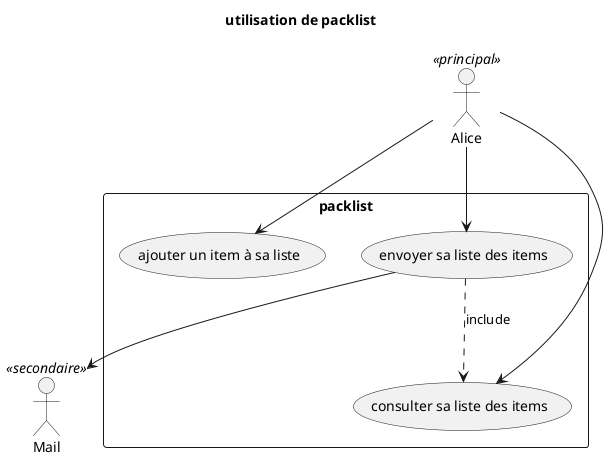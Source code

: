 @startuml
    Title utilisation de packlist
    :Alice: <<principal>>
    :Mail: <<secondaire>>
    rectangle packlist {
        (ajouter un item à sa liste)
        (consulter sa liste des items)
        (envoyer sa liste des items)

        Alice --> (ajouter un item à sa liste)
        Alice --> (consulter sa liste des items)
        Alice --> (envoyer sa liste des items)
        (envoyer sa liste des items)..>(consulter sa liste des items) : include

        (envoyer sa liste des items) --> :Mail:
    }
@enduml